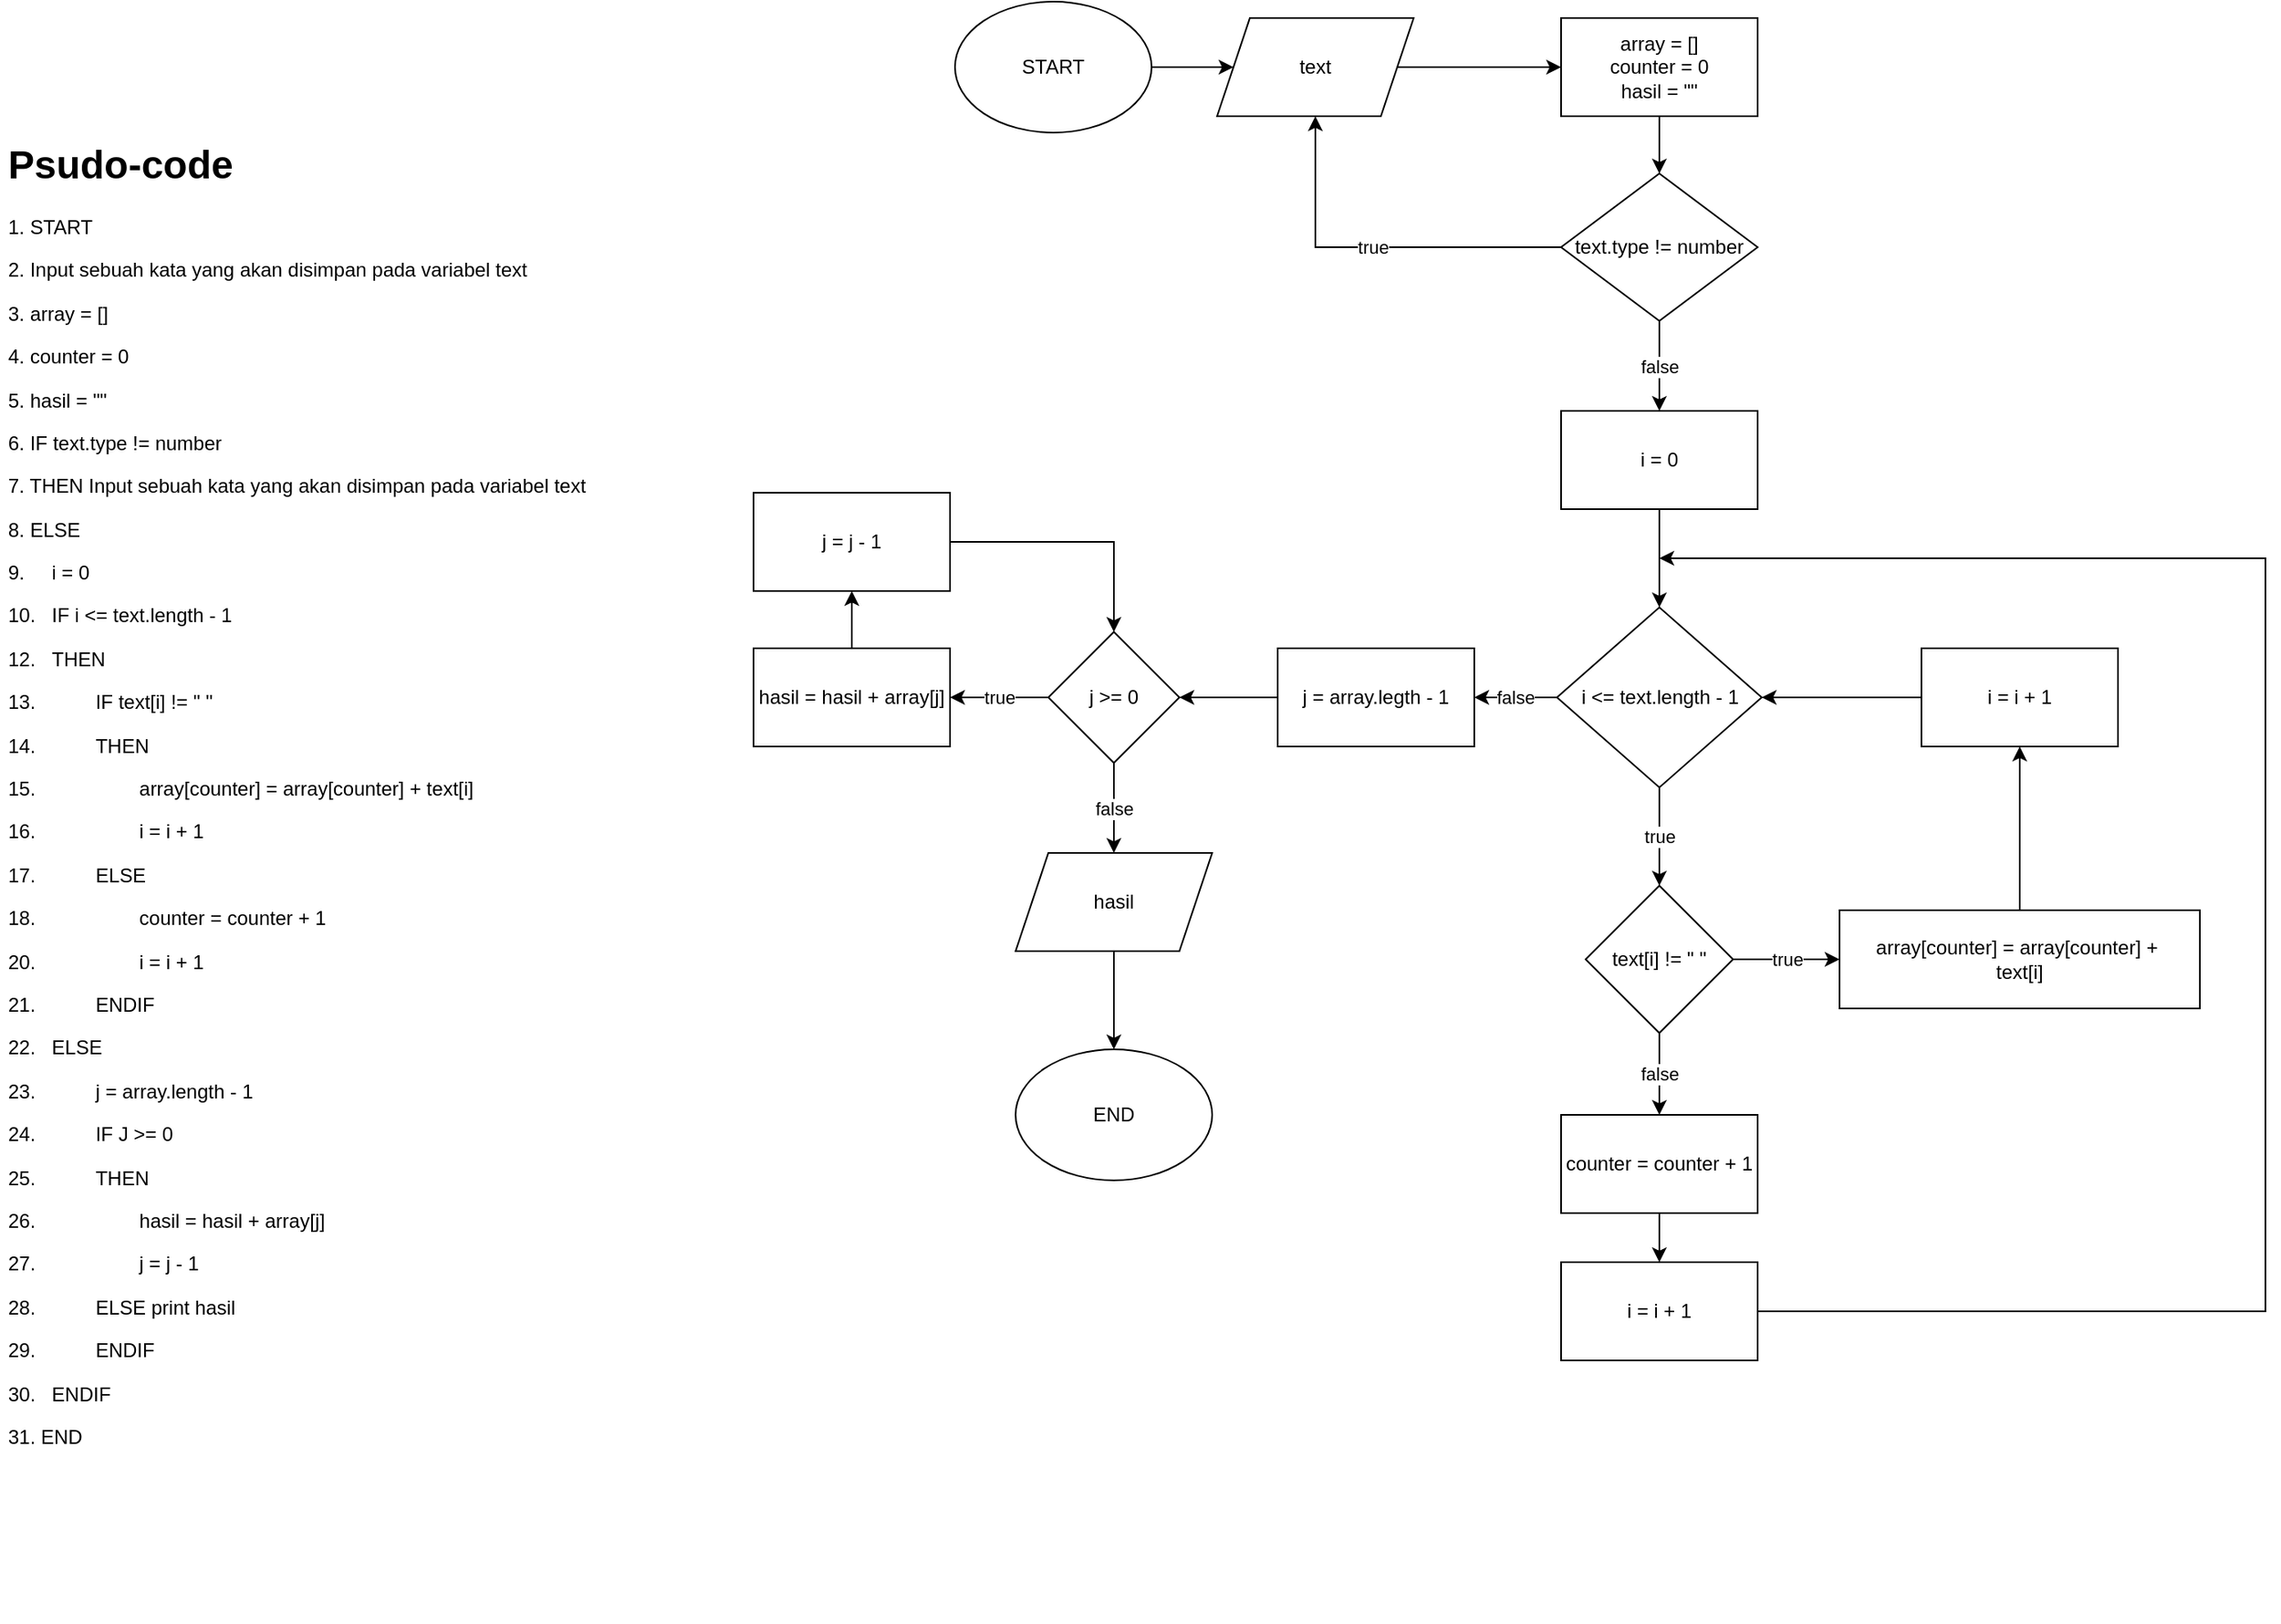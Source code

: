 <mxfile version="20.0.1" type="device"><diagram id="n1tWhZ6UCttOT9fIoNnh" name="Page-1"><mxGraphModel dx="1812" dy="794" grid="1" gridSize="10" guides="1" tooltips="1" connect="1" arrows="1" fold="1" page="1" pageScale="1" pageWidth="850" pageHeight="1100" math="0" shadow="0"><root><mxCell id="0"/><mxCell id="1" parent="0"/><mxCell id="GidGDkcxYk2DGZtu1AmU-42" style="edgeStyle=orthogonalEdgeStyle;rounded=0;orthogonalLoop=1;jettySize=auto;html=1;" parent="1" source="GidGDkcxYk2DGZtu1AmU-2" target="GidGDkcxYk2DGZtu1AmU-28" edge="1"><mxGeometry relative="1" as="geometry"/></mxCell><mxCell id="GidGDkcxYk2DGZtu1AmU-2" value="START" style="ellipse;whiteSpace=wrap;html=1;" parent="1" vertex="1"><mxGeometry x="-147" y="30" width="120" height="80" as="geometry"/></mxCell><mxCell id="GidGDkcxYk2DGZtu1AmU-27" value="END" style="ellipse;whiteSpace=wrap;html=1;" parent="1" vertex="1"><mxGeometry x="-110" y="670" width="120" height="80" as="geometry"/></mxCell><mxCell id="GidGDkcxYk2DGZtu1AmU-43" style="edgeStyle=orthogonalEdgeStyle;rounded=0;orthogonalLoop=1;jettySize=auto;html=1;entryX=0;entryY=0.5;entryDx=0;entryDy=0;" parent="1" source="GidGDkcxYk2DGZtu1AmU-28" target="GidGDkcxYk2DGZtu1AmU-29" edge="1"><mxGeometry relative="1" as="geometry"/></mxCell><mxCell id="GidGDkcxYk2DGZtu1AmU-28" value="text" style="shape=parallelogram;perimeter=parallelogramPerimeter;whiteSpace=wrap;html=1;fixedSize=1;" parent="1" vertex="1"><mxGeometry x="13" y="40" width="120" height="60" as="geometry"/></mxCell><mxCell id="7Qudph2nxSp926WUQcsR-2" style="edgeStyle=orthogonalEdgeStyle;rounded=0;orthogonalLoop=1;jettySize=auto;html=1;entryX=0.5;entryY=0;entryDx=0;entryDy=0;" edge="1" parent="1" source="GidGDkcxYk2DGZtu1AmU-29" target="GidGDkcxYk2DGZtu1AmU-33"><mxGeometry relative="1" as="geometry"/></mxCell><mxCell id="GidGDkcxYk2DGZtu1AmU-29" value="array = []&lt;br&gt;counter = 0&lt;br&gt;hasil = &quot;&quot;" style="rounded=0;whiteSpace=wrap;html=1;" parent="1" vertex="1"><mxGeometry x="223" y="40" width="120" height="60" as="geometry"/></mxCell><mxCell id="GidGDkcxYk2DGZtu1AmU-48" value="false" style="edgeStyle=orthogonalEdgeStyle;rounded=0;orthogonalLoop=1;jettySize=auto;html=1;entryX=0.5;entryY=0;entryDx=0;entryDy=0;" parent="1" source="GidGDkcxYk2DGZtu1AmU-33" target="GidGDkcxYk2DGZtu1AmU-34" edge="1"><mxGeometry relative="1" as="geometry"/></mxCell><mxCell id="GidGDkcxYk2DGZtu1AmU-49" value="true" style="edgeStyle=orthogonalEdgeStyle;rounded=0;orthogonalLoop=1;jettySize=auto;html=1;entryX=0.5;entryY=1;entryDx=0;entryDy=0;" parent="1" source="GidGDkcxYk2DGZtu1AmU-33" target="GidGDkcxYk2DGZtu1AmU-28" edge="1"><mxGeometry relative="1" as="geometry"/></mxCell><mxCell id="GidGDkcxYk2DGZtu1AmU-33" value="text.type != number" style="rhombus;whiteSpace=wrap;html=1;" parent="1" vertex="1"><mxGeometry x="223" y="135" width="120" height="90" as="geometry"/></mxCell><mxCell id="GidGDkcxYk2DGZtu1AmU-51" style="edgeStyle=orthogonalEdgeStyle;rounded=0;orthogonalLoop=1;jettySize=auto;html=1;entryX=0.5;entryY=0;entryDx=0;entryDy=0;" parent="1" source="GidGDkcxYk2DGZtu1AmU-34" target="GidGDkcxYk2DGZtu1AmU-35" edge="1"><mxGeometry relative="1" as="geometry"/></mxCell><mxCell id="GidGDkcxYk2DGZtu1AmU-34" value="i = 0" style="rounded=0;whiteSpace=wrap;html=1;" parent="1" vertex="1"><mxGeometry x="223" y="280" width="120" height="60" as="geometry"/></mxCell><mxCell id="GidGDkcxYk2DGZtu1AmU-50" value="true" style="edgeStyle=orthogonalEdgeStyle;rounded=0;orthogonalLoop=1;jettySize=auto;html=1;entryX=0.5;entryY=0;entryDx=0;entryDy=0;" parent="1" source="GidGDkcxYk2DGZtu1AmU-35" target="GidGDkcxYk2DGZtu1AmU-36" edge="1"><mxGeometry relative="1" as="geometry"/></mxCell><mxCell id="GidGDkcxYk2DGZtu1AmU-74" value="false" style="edgeStyle=orthogonalEdgeStyle;rounded=0;orthogonalLoop=1;jettySize=auto;html=1;" parent="1" source="GidGDkcxYk2DGZtu1AmU-35" target="GidGDkcxYk2DGZtu1AmU-63" edge="1"><mxGeometry relative="1" as="geometry"/></mxCell><mxCell id="GidGDkcxYk2DGZtu1AmU-35" value="i &amp;lt;= text.length - 1" style="rhombus;whiteSpace=wrap;html=1;" parent="1" vertex="1"><mxGeometry x="220.5" y="400" width="125" height="110" as="geometry"/></mxCell><mxCell id="GidGDkcxYk2DGZtu1AmU-52" value="false" style="edgeStyle=orthogonalEdgeStyle;rounded=0;orthogonalLoop=1;jettySize=auto;html=1;" parent="1" source="GidGDkcxYk2DGZtu1AmU-36" target="GidGDkcxYk2DGZtu1AmU-37" edge="1"><mxGeometry relative="1" as="geometry"/></mxCell><mxCell id="GidGDkcxYk2DGZtu1AmU-57" value="true" style="edgeStyle=orthogonalEdgeStyle;rounded=0;orthogonalLoop=1;jettySize=auto;html=1;entryX=0;entryY=0.5;entryDx=0;entryDy=0;" parent="1" source="GidGDkcxYk2DGZtu1AmU-36" target="GidGDkcxYk2DGZtu1AmU-41" edge="1"><mxGeometry relative="1" as="geometry"/></mxCell><mxCell id="GidGDkcxYk2DGZtu1AmU-36" value="text[i] != &quot; &quot;" style="rhombus;whiteSpace=wrap;html=1;" parent="1" vertex="1"><mxGeometry x="238" y="570" width="90" height="90" as="geometry"/></mxCell><mxCell id="7Qudph2nxSp926WUQcsR-5" style="edgeStyle=orthogonalEdgeStyle;rounded=0;orthogonalLoop=1;jettySize=auto;html=1;entryX=0.5;entryY=0;entryDx=0;entryDy=0;" edge="1" parent="1" source="GidGDkcxYk2DGZtu1AmU-37" target="GidGDkcxYk2DGZtu1AmU-60"><mxGeometry relative="1" as="geometry"/></mxCell><mxCell id="GidGDkcxYk2DGZtu1AmU-37" value="counter = counter + 1" style="rounded=0;whiteSpace=wrap;html=1;" parent="1" vertex="1"><mxGeometry x="223" y="710" width="120" height="60" as="geometry"/></mxCell><mxCell id="GidGDkcxYk2DGZtu1AmU-55" style="edgeStyle=orthogonalEdgeStyle;rounded=0;orthogonalLoop=1;jettySize=auto;html=1;exitX=1;exitY=0.5;exitDx=0;exitDy=0;" parent="1" source="GidGDkcxYk2DGZtu1AmU-60" edge="1"><mxGeometry relative="1" as="geometry"><mxPoint x="283" y="370" as="targetPoint"/><Array as="points"><mxPoint x="653" y="830"/><mxPoint x="653" y="370"/></Array></mxGeometry></mxCell><mxCell id="GidGDkcxYk2DGZtu1AmU-58" style="edgeStyle=orthogonalEdgeStyle;rounded=0;orthogonalLoop=1;jettySize=auto;html=1;entryX=0.5;entryY=1;entryDx=0;entryDy=0;" parent="1" source="GidGDkcxYk2DGZtu1AmU-41" target="GidGDkcxYk2DGZtu1AmU-56" edge="1"><mxGeometry relative="1" as="geometry"/></mxCell><mxCell id="GidGDkcxYk2DGZtu1AmU-41" value="array[counter] = array[counter] +&amp;nbsp;&lt;br&gt;text[i]" style="rounded=0;whiteSpace=wrap;html=1;" parent="1" vertex="1"><mxGeometry x="393" y="585" width="220" height="60" as="geometry"/></mxCell><mxCell id="GidGDkcxYk2DGZtu1AmU-59" style="edgeStyle=orthogonalEdgeStyle;rounded=0;orthogonalLoop=1;jettySize=auto;html=1;entryX=1;entryY=0.5;entryDx=0;entryDy=0;" parent="1" source="GidGDkcxYk2DGZtu1AmU-56" target="GidGDkcxYk2DGZtu1AmU-35" edge="1"><mxGeometry relative="1" as="geometry"/></mxCell><mxCell id="GidGDkcxYk2DGZtu1AmU-56" value="i = i + 1" style="rounded=0;whiteSpace=wrap;html=1;" parent="1" vertex="1"><mxGeometry x="443" y="425" width="120" height="60" as="geometry"/></mxCell><mxCell id="GidGDkcxYk2DGZtu1AmU-60" value="i = i + 1" style="rounded=0;whiteSpace=wrap;html=1;" parent="1" vertex="1"><mxGeometry x="223" y="800" width="120" height="60" as="geometry"/></mxCell><mxCell id="GidGDkcxYk2DGZtu1AmU-65" style="edgeStyle=orthogonalEdgeStyle;rounded=0;orthogonalLoop=1;jettySize=auto;html=1;entryX=1;entryY=0.5;entryDx=0;entryDy=0;" parent="1" source="GidGDkcxYk2DGZtu1AmU-63" target="GidGDkcxYk2DGZtu1AmU-64" edge="1"><mxGeometry relative="1" as="geometry"/></mxCell><mxCell id="GidGDkcxYk2DGZtu1AmU-63" value="j = array.legth - 1" style="rounded=0;whiteSpace=wrap;html=1;" parent="1" vertex="1"><mxGeometry x="50" y="425" width="120" height="60" as="geometry"/></mxCell><mxCell id="GidGDkcxYk2DGZtu1AmU-67" value="true" style="edgeStyle=orthogonalEdgeStyle;rounded=0;orthogonalLoop=1;jettySize=auto;html=1;entryX=1;entryY=0.5;entryDx=0;entryDy=0;" parent="1" source="GidGDkcxYk2DGZtu1AmU-64" target="GidGDkcxYk2DGZtu1AmU-66" edge="1"><mxGeometry relative="1" as="geometry"/></mxCell><mxCell id="GidGDkcxYk2DGZtu1AmU-72" value="false" style="edgeStyle=orthogonalEdgeStyle;rounded=0;orthogonalLoop=1;jettySize=auto;html=1;entryX=0.5;entryY=0;entryDx=0;entryDy=0;" parent="1" source="GidGDkcxYk2DGZtu1AmU-64" target="GidGDkcxYk2DGZtu1AmU-71" edge="1"><mxGeometry relative="1" as="geometry"/></mxCell><mxCell id="GidGDkcxYk2DGZtu1AmU-64" value="j &amp;gt;= 0" style="rhombus;whiteSpace=wrap;html=1;" parent="1" vertex="1"><mxGeometry x="-90" y="415" width="80" height="80" as="geometry"/></mxCell><mxCell id="GidGDkcxYk2DGZtu1AmU-69" style="edgeStyle=orthogonalEdgeStyle;rounded=0;orthogonalLoop=1;jettySize=auto;html=1;entryX=0.5;entryY=1;entryDx=0;entryDy=0;" parent="1" source="GidGDkcxYk2DGZtu1AmU-66" target="GidGDkcxYk2DGZtu1AmU-68" edge="1"><mxGeometry relative="1" as="geometry"/></mxCell><mxCell id="GidGDkcxYk2DGZtu1AmU-66" value="hasil = hasil + array[j]" style="rounded=0;whiteSpace=wrap;html=1;" parent="1" vertex="1"><mxGeometry x="-270" y="425" width="120" height="60" as="geometry"/></mxCell><mxCell id="GidGDkcxYk2DGZtu1AmU-70" style="edgeStyle=orthogonalEdgeStyle;rounded=0;orthogonalLoop=1;jettySize=auto;html=1;entryX=0.5;entryY=0;entryDx=0;entryDy=0;" parent="1" source="GidGDkcxYk2DGZtu1AmU-68" target="GidGDkcxYk2DGZtu1AmU-64" edge="1"><mxGeometry relative="1" as="geometry"/></mxCell><mxCell id="GidGDkcxYk2DGZtu1AmU-68" value="j = j - 1" style="rounded=0;whiteSpace=wrap;html=1;" parent="1" vertex="1"><mxGeometry x="-270" y="330" width="120" height="60" as="geometry"/></mxCell><mxCell id="GidGDkcxYk2DGZtu1AmU-73" style="edgeStyle=orthogonalEdgeStyle;rounded=0;orthogonalLoop=1;jettySize=auto;html=1;entryX=0.5;entryY=0;entryDx=0;entryDy=0;" parent="1" source="GidGDkcxYk2DGZtu1AmU-71" target="GidGDkcxYk2DGZtu1AmU-27" edge="1"><mxGeometry relative="1" as="geometry"/></mxCell><mxCell id="GidGDkcxYk2DGZtu1AmU-71" value="hasil" style="shape=parallelogram;perimeter=parallelogramPerimeter;whiteSpace=wrap;html=1;fixedSize=1;" parent="1" vertex="1"><mxGeometry x="-110" y="550" width="120" height="60" as="geometry"/></mxCell><mxCell id="GidGDkcxYk2DGZtu1AmU-75" value="&lt;h1&gt;Psudo-code&lt;/h1&gt;&lt;p&gt;1. START&lt;/p&gt;&lt;p&gt;2. Input sebuah kata yang akan disimpan pada variabel text&lt;/p&gt;&lt;p&gt;3. array = []&lt;br&gt;&lt;/p&gt;&lt;p&gt;4. counter = 0&lt;/p&gt;&lt;p&gt;5. hasil = &quot;&quot;&lt;/p&gt;&lt;p&gt;6. IF text.type != number&lt;/p&gt;&lt;p&gt;7. THEN Input sebuah kata yang akan disimpan pada variabel text&lt;/p&gt;&lt;p&gt;8. ELSE&amp;nbsp;&lt;/p&gt;&lt;p&gt;&lt;span style=&quot;background-color: initial;&quot;&gt;9.&lt;span style=&quot;white-space: pre;&quot;&gt;&#9;&lt;/span&gt;i = 0&lt;/span&gt;&lt;/p&gt;&lt;p&gt;10. &lt;span style=&quot;white-space: pre;&quot;&gt;&#9;&lt;/span&gt;IF i &amp;lt;= text.length - 1&lt;/p&gt;&lt;p&gt;12. &lt;span style=&quot;white-space: pre;&quot;&gt;&#9;&lt;/span&gt;THEN&lt;/p&gt;&lt;p&gt;13.&lt;span style=&quot;white-space: pre;&quot;&gt;&#9;&lt;/span&gt;&lt;span style=&quot;white-space: pre;&quot;&gt;&#9;&lt;/span&gt;IF text[i] != &quot; &quot;&lt;/p&gt;&lt;p&gt;14.&amp;nbsp;&lt;span style=&quot;white-space: pre;&quot;&gt;&#9;&lt;/span&gt;&lt;span style=&quot;white-space: pre;&quot;&gt;&#9;&lt;/span&gt;THEN&lt;/p&gt;&lt;p&gt;15.&amp;nbsp;&lt;span style=&quot;white-space: pre;&quot;&gt;&#9;&lt;/span&gt;&lt;span style=&quot;white-space: pre;&quot;&gt;&#9;&lt;span style=&quot;white-space: pre;&quot;&gt;&#9;&lt;/span&gt;&lt;/span&gt;array[counter] = array[counter] + text[i]&lt;/p&gt;&lt;p&gt;16.&lt;span style=&quot;white-space: pre;&quot;&gt;&#9;&lt;/span&gt;&lt;span style=&quot;white-space: pre;&quot;&gt;&#9;&lt;span style=&quot;white-space: pre;&quot;&gt;&#9;&lt;/span&gt;&lt;/span&gt;i = i + 1&lt;/p&gt;&lt;p&gt;17.&lt;span style=&quot;white-space: pre;&quot;&gt;&#9;&lt;span style=&quot;white-space: pre;&quot;&gt;&#9;&lt;/span&gt;&lt;/span&gt;ELSE&lt;/p&gt;&lt;p&gt;18.&lt;span style=&quot;white-space: pre;&quot;&gt;&#9;&lt;span style=&quot;white-space: pre;&quot;&gt;&#9;&lt;/span&gt;&lt;span style=&quot;white-space: pre;&quot;&gt;&#9;&lt;/span&gt;c&lt;/span&gt;ounter = counter + 1&lt;/p&gt;&lt;p&gt;20.&amp;nbsp;&lt;span style=&quot;white-space: pre;&quot;&gt;&#9;&lt;/span&gt;&lt;span style=&quot;white-space: pre;&quot;&gt;&#9;&lt;/span&gt;&lt;span style=&quot;white-space: pre;&quot;&gt;&#9;&lt;/span&gt;i = i + 1&lt;/p&gt;&lt;p&gt;21.&lt;span style=&quot;white-space: pre;&quot;&gt;&#9;&lt;/span&gt;&lt;span style=&quot;white-space: pre;&quot;&gt;&#9;&lt;/span&gt;ENDIF&lt;br&gt;&lt;/p&gt;&lt;p&gt;22.&lt;span style=&quot;white-space: pre;&quot;&gt;&#9;&lt;/span&gt;ELSE&lt;/p&gt;&lt;p&gt;23.&amp;nbsp;&lt;span style=&quot;white-space: pre;&quot;&gt;&#9;&lt;/span&gt;&lt;span style=&quot;white-space: pre;&quot;&gt;&#9;&lt;/span&gt;j = array.length - 1&lt;/p&gt;&lt;p&gt;24.&lt;span style=&quot;white-space: pre;&quot;&gt;&#9;&lt;/span&gt;&lt;span style=&quot;white-space: pre;&quot;&gt;&#9;&lt;/span&gt;IF J &amp;gt;= 0&lt;/p&gt;&lt;p&gt;25.&lt;span style=&quot;white-space: pre;&quot;&gt;&#9;&lt;/span&gt;&lt;span style=&quot;white-space: pre;&quot;&gt;&#9;&lt;/span&gt;THEN&lt;/p&gt;&lt;p&gt;26.&amp;nbsp;&lt;span style=&quot;white-space: pre;&quot;&gt;&#9;&lt;/span&gt;&lt;span style=&quot;white-space: pre;&quot;&gt;&#9;&lt;/span&gt;&lt;span style=&quot;white-space: pre;&quot;&gt;&#9;&lt;/span&gt;hasil = hasil + array[j]&lt;/p&gt;&lt;p&gt;27.&lt;span style=&quot;white-space: pre;&quot;&gt;&#9;&lt;/span&gt;&lt;span style=&quot;white-space: pre;&quot;&gt;&#9;&lt;/span&gt;&lt;span style=&quot;white-space: pre;&quot;&gt;&#9;&lt;/span&gt;j = j - 1&lt;/p&gt;&lt;p&gt;28.&lt;span style=&quot;white-space: pre;&quot;&gt;&#9;&lt;/span&gt;&lt;span style=&quot;white-space: pre;&quot;&gt;&#9;&lt;/span&gt;ELSE print hasil&lt;/p&gt;&lt;p&gt;29.&lt;span style=&quot;white-space: pre;&quot;&gt;&#9;&lt;/span&gt;&lt;span style=&quot;white-space: pre;&quot;&gt;&#9;&lt;/span&gt;ENDIF&lt;br&gt;&lt;/p&gt;&lt;p&gt;30.&lt;span style=&quot;white-space: pre;&quot;&gt;&#9;&lt;/span&gt;ENDIF&lt;br&gt;&lt;/p&gt;&lt;p&gt;31. END&lt;/p&gt;" style="text;html=1;strokeColor=none;fillColor=none;spacing=5;spacingTop=-20;whiteSpace=wrap;overflow=hidden;rounded=0;" parent="1" vertex="1"><mxGeometry x="-730" y="110" width="380" height="910" as="geometry"/></mxCell></root></mxGraphModel></diagram></mxfile>
